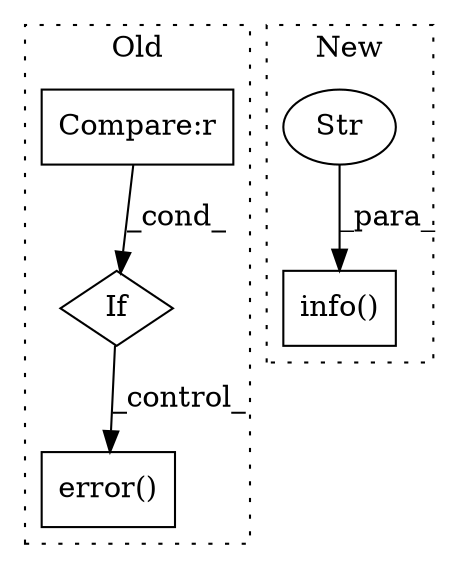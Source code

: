 digraph G {
subgraph cluster0 {
1 [label="error()" a="75" s="1382,1436" l="13,1" shape="box"];
4 [label="If" a="96" s="1114" l="3" shape="diamond"];
5 [label="Compare:r" a="40" s="1117" l="46" shape="box"];
label = "Old";
style="dotted";
}
subgraph cluster1 {
2 [label="info()" a="75" s="3324,3364" l="12,1" shape="box"];
3 [label="Str" a="66" s="3336" l="28" shape="ellipse"];
label = "New";
style="dotted";
}
3 -> 2 [label="_para_"];
4 -> 1 [label="_control_"];
5 -> 4 [label="_cond_"];
}